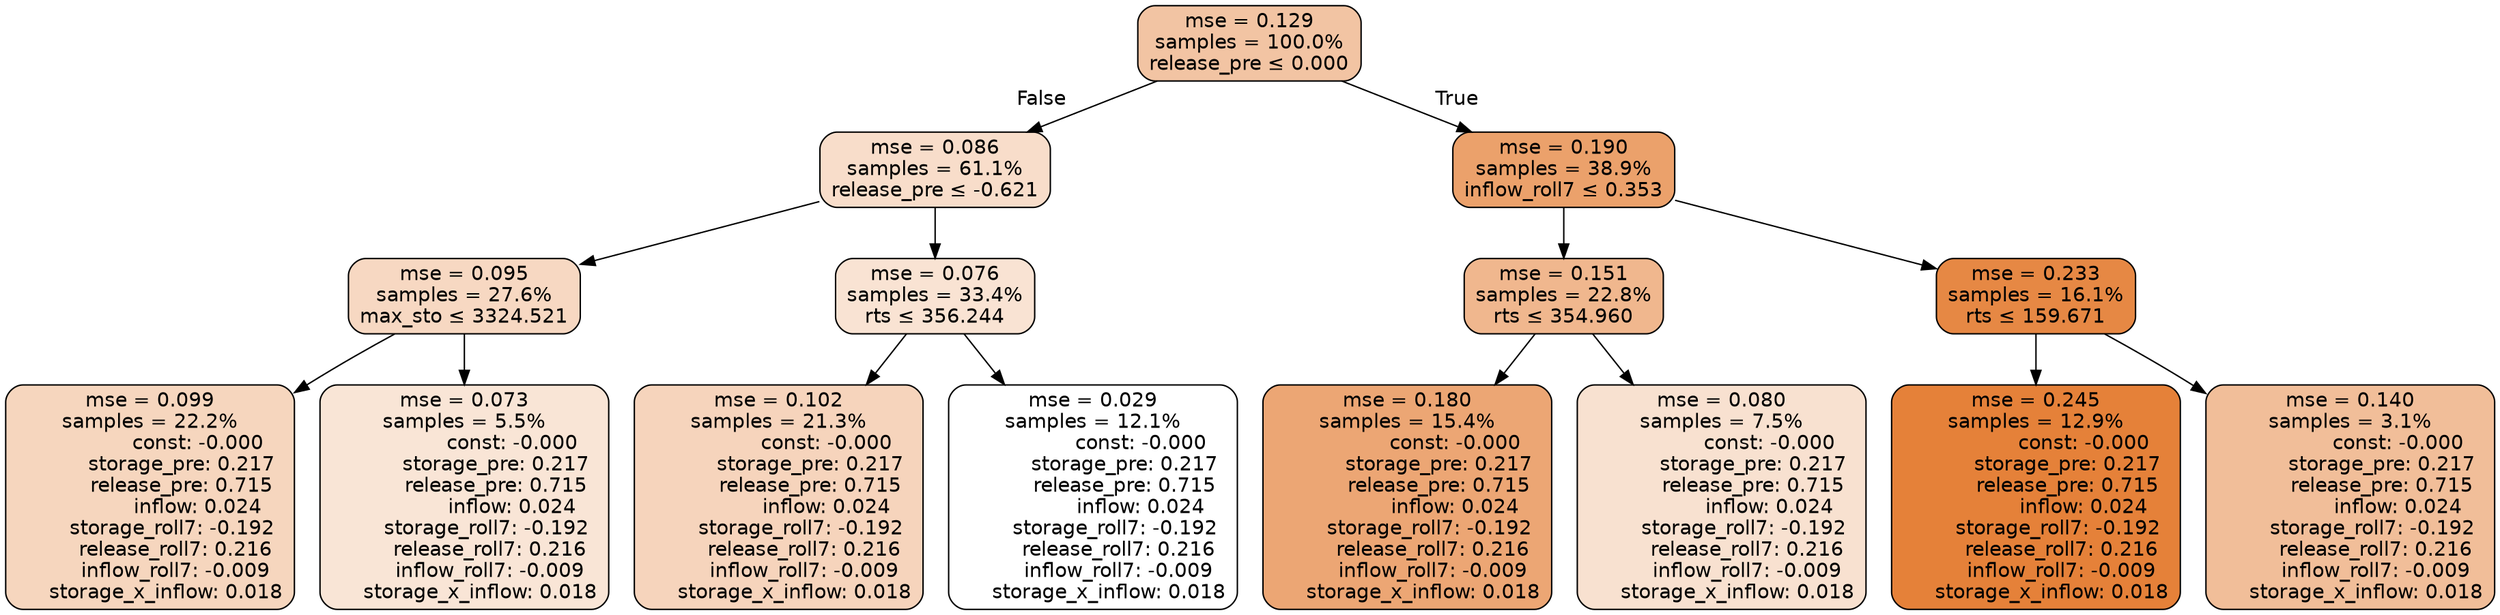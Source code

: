 digraph tree {
node [shape=rectangle, style="filled, rounded", color="black", fontname=helvetica] ;
edge [fontname=helvetica] ;
	"0" [label="mse = 0.129
samples = 100.0%
release_pre &le; 0.000", fillcolor="#f2c4a3"]
	"1" [label="mse = 0.086
samples = 61.1%
release_pre &le; -0.621", fillcolor="#f8ddca"]
	"2" [label="mse = 0.095
samples = 27.6%
max_sto &le; 3324.521", fillcolor="#f7d8c2"]
	"3" [label="mse = 0.099
samples = 22.2%
               const: -0.000
          storage_pre: 0.217
          release_pre: 0.715
               inflow: 0.024
       storage_roll7: -0.192
        release_roll7: 0.216
        inflow_roll7: -0.009
     storage_x_inflow: 0.018", fillcolor="#f6d6be"]
	"4" [label="mse = 0.073
samples = 5.5%
               const: -0.000
          storage_pre: 0.217
          release_pre: 0.715
               inflow: 0.024
       storage_roll7: -0.192
        release_roll7: 0.216
        inflow_roll7: -0.009
     storage_x_inflow: 0.018", fillcolor="#f9e5d6"]
	"5" [label="mse = 0.076
samples = 33.4%
rts &le; 356.244", fillcolor="#f9e3d3"]
	"6" [label="mse = 0.102
samples = 21.3%
               const: -0.000
          storage_pre: 0.217
          release_pre: 0.715
               inflow: 0.024
       storage_roll7: -0.192
        release_roll7: 0.216
        inflow_roll7: -0.009
     storage_x_inflow: 0.018", fillcolor="#f6d4bc"]
	"7" [label="mse = 0.029
samples = 12.1%
               const: -0.000
          storage_pre: 0.217
          release_pre: 0.715
               inflow: 0.024
       storage_roll7: -0.192
        release_roll7: 0.216
        inflow_roll7: -0.009
     storage_x_inflow: 0.018", fillcolor="#ffffff"]
	"8" [label="mse = 0.190
samples = 38.9%
inflow_roll7 &le; 0.353", fillcolor="#eba16b"]
	"9" [label="mse = 0.151
samples = 22.8%
rts &le; 354.960", fillcolor="#f0b78e"]
	"10" [label="mse = 0.180
samples = 15.4%
               const: -0.000
          storage_pre: 0.217
          release_pre: 0.715
               inflow: 0.024
       storage_roll7: -0.192
        release_roll7: 0.216
        inflow_roll7: -0.009
     storage_x_inflow: 0.018", fillcolor="#eca674"]
	"11" [label="mse = 0.080
samples = 7.5%
               const: -0.000
          storage_pre: 0.217
          release_pre: 0.715
               inflow: 0.024
       storage_roll7: -0.192
        release_roll7: 0.216
        inflow_roll7: -0.009
     storage_x_inflow: 0.018", fillcolor="#f8e1d0"]
	"12" [label="mse = 0.233
samples = 16.1%
rts &le; 159.671", fillcolor="#e68844"]
	"13" [label="mse = 0.245
samples = 12.9%
               const: -0.000
          storage_pre: 0.217
          release_pre: 0.715
               inflow: 0.024
       storage_roll7: -0.192
        release_roll7: 0.216
        inflow_roll7: -0.009
     storage_x_inflow: 0.018", fillcolor="#e58139"]
	"14" [label="mse = 0.140
samples = 3.1%
               const: -0.000
          storage_pre: 0.217
          release_pre: 0.715
               inflow: 0.024
       storage_roll7: -0.192
        release_roll7: 0.216
        inflow_roll7: -0.009
     storage_x_inflow: 0.018", fillcolor="#f1be99"]

	"0" -> "1" [labeldistance=2.5, labelangle=45, headlabel="False"]
	"1" -> "2"
	"2" -> "3"
	"2" -> "4"
	"1" -> "5"
	"5" -> "6"
	"5" -> "7"
	"0" -> "8" [labeldistance=2.5, labelangle=-45, headlabel="True"]
	"8" -> "9"
	"9" -> "10"
	"9" -> "11"
	"8" -> "12"
	"12" -> "13"
	"12" -> "14"
}